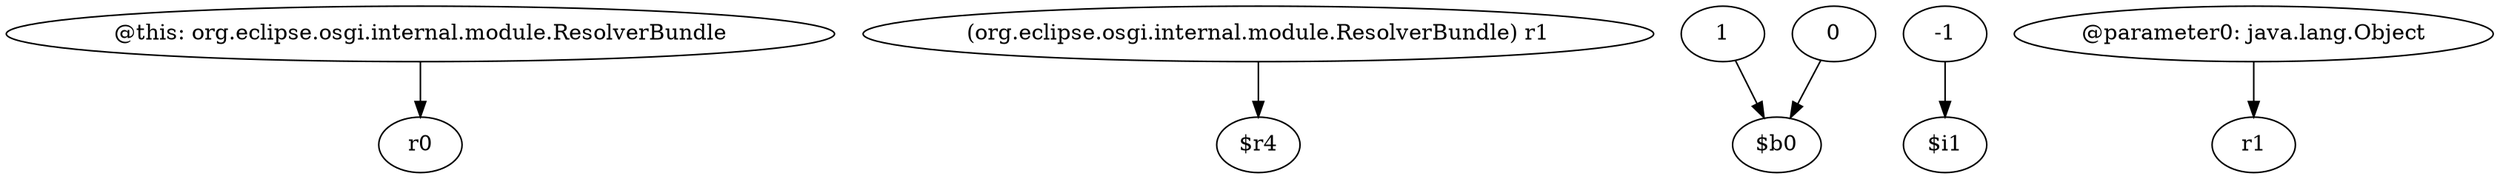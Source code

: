 digraph g {
0[label="@this: org.eclipse.osgi.internal.module.ResolverBundle"]
1[label="r0"]
0->1[label=""]
2[label="(org.eclipse.osgi.internal.module.ResolverBundle) r1"]
3[label="$r4"]
2->3[label=""]
4[label="1"]
5[label="$b0"]
4->5[label=""]
6[label="0"]
6->5[label=""]
7[label="-1"]
8[label="$i1"]
7->8[label=""]
9[label="@parameter0: java.lang.Object"]
10[label="r1"]
9->10[label=""]
}